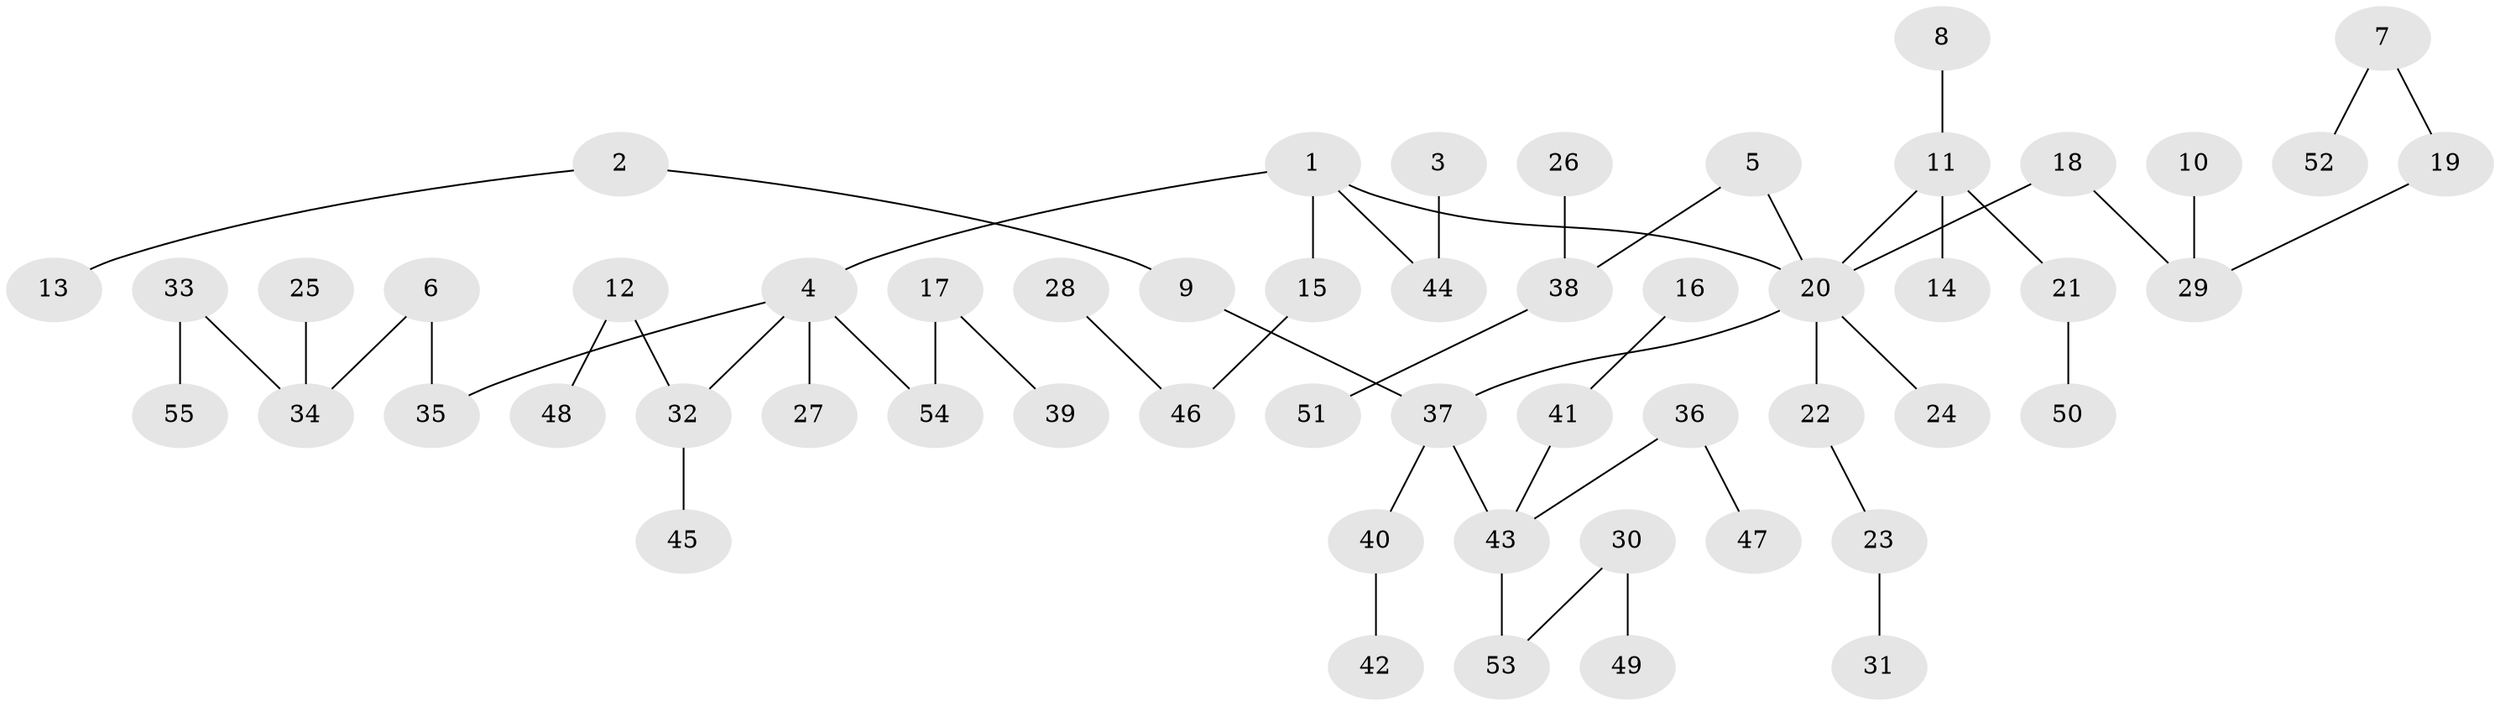 // original degree distribution, {8: 0.009174311926605505, 6: 0.01834862385321101, 3: 0.14678899082568808, 4: 0.06422018348623854, 5: 0.027522935779816515, 1: 0.5045871559633027, 2: 0.22935779816513763}
// Generated by graph-tools (version 1.1) at 2025/02/03/09/25 03:02:24]
// undirected, 55 vertices, 54 edges
graph export_dot {
graph [start="1"]
  node [color=gray90,style=filled];
  1;
  2;
  3;
  4;
  5;
  6;
  7;
  8;
  9;
  10;
  11;
  12;
  13;
  14;
  15;
  16;
  17;
  18;
  19;
  20;
  21;
  22;
  23;
  24;
  25;
  26;
  27;
  28;
  29;
  30;
  31;
  32;
  33;
  34;
  35;
  36;
  37;
  38;
  39;
  40;
  41;
  42;
  43;
  44;
  45;
  46;
  47;
  48;
  49;
  50;
  51;
  52;
  53;
  54;
  55;
  1 -- 4 [weight=1.0];
  1 -- 15 [weight=1.0];
  1 -- 20 [weight=1.0];
  1 -- 44 [weight=1.0];
  2 -- 9 [weight=1.0];
  2 -- 13 [weight=1.0];
  3 -- 44 [weight=1.0];
  4 -- 27 [weight=1.0];
  4 -- 32 [weight=1.0];
  4 -- 35 [weight=1.0];
  4 -- 54 [weight=1.0];
  5 -- 20 [weight=1.0];
  5 -- 38 [weight=1.0];
  6 -- 34 [weight=1.0];
  6 -- 35 [weight=1.0];
  7 -- 19 [weight=1.0];
  7 -- 52 [weight=1.0];
  8 -- 11 [weight=1.0];
  9 -- 37 [weight=1.0];
  10 -- 29 [weight=1.0];
  11 -- 14 [weight=1.0];
  11 -- 20 [weight=1.0];
  11 -- 21 [weight=1.0];
  12 -- 32 [weight=1.0];
  12 -- 48 [weight=1.0];
  15 -- 46 [weight=1.0];
  16 -- 41 [weight=1.0];
  17 -- 39 [weight=1.0];
  17 -- 54 [weight=1.0];
  18 -- 20 [weight=1.0];
  18 -- 29 [weight=1.0];
  19 -- 29 [weight=1.0];
  20 -- 22 [weight=1.0];
  20 -- 24 [weight=1.0];
  20 -- 37 [weight=1.0];
  21 -- 50 [weight=1.0];
  22 -- 23 [weight=1.0];
  23 -- 31 [weight=1.0];
  25 -- 34 [weight=1.0];
  26 -- 38 [weight=1.0];
  28 -- 46 [weight=1.0];
  30 -- 49 [weight=1.0];
  30 -- 53 [weight=1.0];
  32 -- 45 [weight=1.0];
  33 -- 34 [weight=1.0];
  33 -- 55 [weight=1.0];
  36 -- 43 [weight=1.0];
  36 -- 47 [weight=1.0];
  37 -- 40 [weight=1.0];
  37 -- 43 [weight=1.0];
  38 -- 51 [weight=1.0];
  40 -- 42 [weight=1.0];
  41 -- 43 [weight=1.0];
  43 -- 53 [weight=1.0];
}
